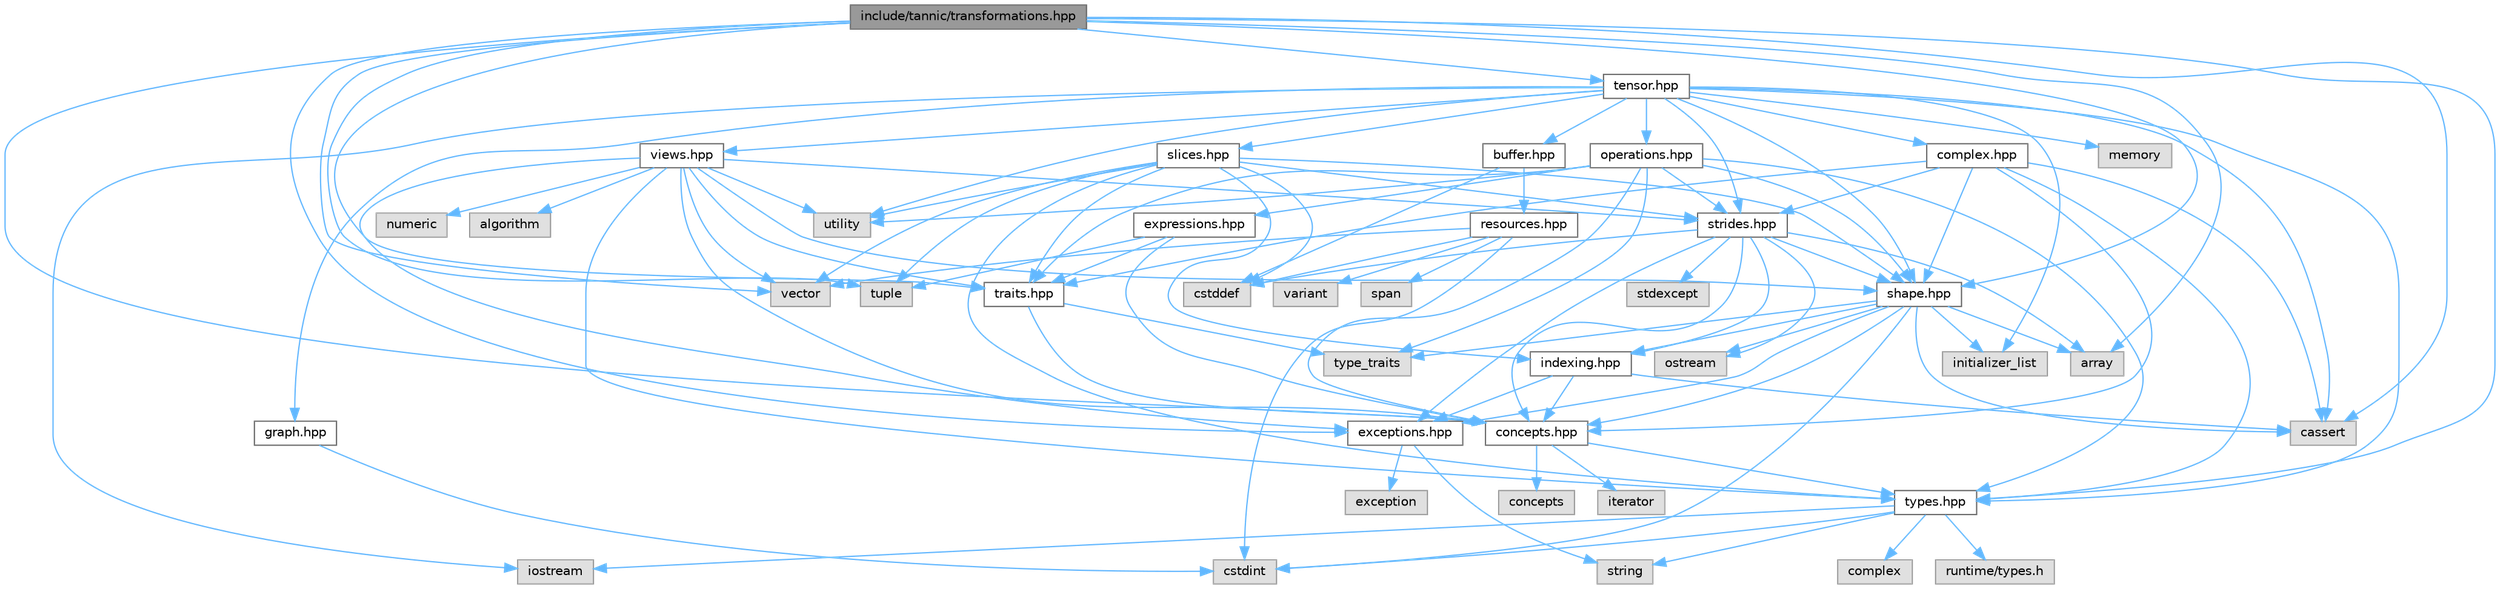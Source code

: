 digraph "include/tannic/transformations.hpp"
{
 // LATEX_PDF_SIZE
  bgcolor="transparent";
  edge [fontname=Helvetica,fontsize=10,labelfontname=Helvetica,labelfontsize=10];
  node [fontname=Helvetica,fontsize=10,shape=box,height=0.2,width=0.4];
  Node1 [id="Node000001",label="include/tannic/transformations.hpp",height=0.2,width=0.4,color="gray40", fillcolor="grey60", style="filled", fontcolor="black",tooltip="Defines tensor transformation operations."];
  Node1 -> Node2 [id="edge101_Node000001_Node000002",color="steelblue1",style="solid",tooltip=" "];
  Node2 [id="Node000002",label="tuple",height=0.2,width=0.4,color="grey60", fillcolor="#E0E0E0", style="filled",tooltip=" "];
  Node1 -> Node3 [id="edge102_Node000001_Node000003",color="steelblue1",style="solid",tooltip=" "];
  Node3 [id="Node000003",label="array",height=0.2,width=0.4,color="grey60", fillcolor="#E0E0E0", style="filled",tooltip=" "];
  Node1 -> Node4 [id="edge103_Node000001_Node000004",color="steelblue1",style="solid",tooltip=" "];
  Node4 [id="Node000004",label="vector",height=0.2,width=0.4,color="grey60", fillcolor="#E0E0E0", style="filled",tooltip=" "];
  Node1 -> Node5 [id="edge104_Node000001_Node000005",color="steelblue1",style="solid",tooltip=" "];
  Node5 [id="Node000005",label="cassert",height=0.2,width=0.4,color="grey60", fillcolor="#E0E0E0", style="filled",tooltip=" "];
  Node1 -> Node6 [id="edge105_Node000001_Node000006",color="steelblue1",style="solid",tooltip=" "];
  Node6 [id="Node000006",label="concepts.hpp",height=0.2,width=0.4,color="grey40", fillcolor="white", style="filled",URL="$d7/dd8/concepts_8hpp.html",tooltip="Defines core C++20 concepts used throughout the Tannic Tensor Library."];
  Node6 -> Node7 [id="edge106_Node000006_Node000007",color="steelblue1",style="solid",tooltip=" "];
  Node7 [id="Node000007",label="concepts",height=0.2,width=0.4,color="grey60", fillcolor="#E0E0E0", style="filled",tooltip=" "];
  Node6 -> Node8 [id="edge107_Node000006_Node000008",color="steelblue1",style="solid",tooltip=" "];
  Node8 [id="Node000008",label="iterator",height=0.2,width=0.4,color="grey60", fillcolor="#E0E0E0", style="filled",tooltip=" "];
  Node6 -> Node9 [id="edge108_Node000006_Node000009",color="steelblue1",style="solid",tooltip=" "];
  Node9 [id="Node000009",label="types.hpp",height=0.2,width=0.4,color="grey40", fillcolor="white", style="filled",URL="$dd/de3/types_8hpp.html",tooltip="Core type system for the Tannic Tensor Library."];
  Node9 -> Node10 [id="edge109_Node000009_Node000010",color="steelblue1",style="solid",tooltip=" "];
  Node10 [id="Node000010",label="iostream",height=0.2,width=0.4,color="grey60", fillcolor="#E0E0E0", style="filled",tooltip=" "];
  Node9 -> Node11 [id="edge110_Node000009_Node000011",color="steelblue1",style="solid",tooltip=" "];
  Node11 [id="Node000011",label="cstdint",height=0.2,width=0.4,color="grey60", fillcolor="#E0E0E0", style="filled",tooltip=" "];
  Node9 -> Node12 [id="edge111_Node000009_Node000012",color="steelblue1",style="solid",tooltip=" "];
  Node12 [id="Node000012",label="string",height=0.2,width=0.4,color="grey60", fillcolor="#E0E0E0", style="filled",tooltip=" "];
  Node9 -> Node13 [id="edge112_Node000009_Node000013",color="steelblue1",style="solid",tooltip=" "];
  Node13 [id="Node000013",label="complex",height=0.2,width=0.4,color="grey60", fillcolor="#E0E0E0", style="filled",tooltip=" "];
  Node9 -> Node14 [id="edge113_Node000009_Node000014",color="steelblue1",style="solid",tooltip=" "];
  Node14 [id="Node000014",label="runtime/types.h",height=0.2,width=0.4,color="grey60", fillcolor="#E0E0E0", style="filled",tooltip=" "];
  Node1 -> Node9 [id="edge114_Node000001_Node000009",color="steelblue1",style="solid",tooltip=" "];
  Node1 -> Node15 [id="edge115_Node000001_Node000015",color="steelblue1",style="solid",tooltip=" "];
  Node15 [id="Node000015",label="traits.hpp",height=0.2,width=0.4,color="grey40", fillcolor="white", style="filled",URL="$df/d73/traits_8hpp.html",tooltip=" "];
  Node15 -> Node16 [id="edge116_Node000015_Node000016",color="steelblue1",style="solid",tooltip=" "];
  Node16 [id="Node000016",label="type_traits",height=0.2,width=0.4,color="grey60", fillcolor="#E0E0E0", style="filled",tooltip=" "];
  Node15 -> Node6 [id="edge117_Node000015_Node000006",color="steelblue1",style="solid",tooltip=" "];
  Node1 -> Node17 [id="edge118_Node000001_Node000017",color="steelblue1",style="solid",tooltip=" "];
  Node17 [id="Node000017",label="shape.hpp",height=0.2,width=0.4,color="grey40", fillcolor="white", style="filled",URL="$d3/d30/shape_8hpp.html",tooltip="Defines the Shape class for representing tensor dimensions."];
  Node17 -> Node16 [id="edge119_Node000017_Node000016",color="steelblue1",style="solid",tooltip=" "];
  Node17 -> Node3 [id="edge120_Node000017_Node000003",color="steelblue1",style="solid",tooltip=" "];
  Node17 -> Node11 [id="edge121_Node000017_Node000011",color="steelblue1",style="solid",tooltip=" "];
  Node17 -> Node5 [id="edge122_Node000017_Node000005",color="steelblue1",style="solid",tooltip=" "];
  Node17 -> Node18 [id="edge123_Node000017_Node000018",color="steelblue1",style="solid",tooltip=" "];
  Node18 [id="Node000018",label="initializer_list",height=0.2,width=0.4,color="grey60", fillcolor="#E0E0E0", style="filled",tooltip=" "];
  Node17 -> Node19 [id="edge124_Node000017_Node000019",color="steelblue1",style="solid",tooltip=" "];
  Node19 [id="Node000019",label="ostream",height=0.2,width=0.4,color="grey60", fillcolor="#E0E0E0", style="filled",tooltip=" "];
  Node17 -> Node6 [id="edge125_Node000017_Node000006",color="steelblue1",style="solid",tooltip=" "];
  Node17 -> Node20 [id="edge126_Node000017_Node000020",color="steelblue1",style="solid",tooltip=" "];
  Node20 [id="Node000020",label="indexing.hpp",height=0.2,width=0.4,color="grey40", fillcolor="white", style="filled",URL="$d7/d1d/indexing_8hpp.html",tooltip="Utilities for index normalization and slicing ranges in the Tannic Tensor Library."];
  Node20 -> Node5 [id="edge127_Node000020_Node000005",color="steelblue1",style="solid",tooltip=" "];
  Node20 -> Node6 [id="edge128_Node000020_Node000006",color="steelblue1",style="solid",tooltip=" "];
  Node20 -> Node21 [id="edge129_Node000020_Node000021",color="steelblue1",style="solid",tooltip=" "];
  Node21 [id="Node000021",label="exceptions.hpp",height=0.2,width=0.4,color="grey40", fillcolor="white", style="filled",URL="$da/d49/exceptions_8hpp.html",tooltip="Defines the exceptions used in the library."];
  Node21 -> Node22 [id="edge130_Node000021_Node000022",color="steelblue1",style="solid",tooltip=" "];
  Node22 [id="Node000022",label="exception",height=0.2,width=0.4,color="grey60", fillcolor="#E0E0E0", style="filled",tooltip=" "];
  Node21 -> Node12 [id="edge131_Node000021_Node000012",color="steelblue1",style="solid",tooltip=" "];
  Node17 -> Node21 [id="edge132_Node000017_Node000021",color="steelblue1",style="solid",tooltip=" "];
  Node1 -> Node23 [id="edge133_Node000001_Node000023",color="steelblue1",style="solid",tooltip=" "];
  Node23 [id="Node000023",label="tensor.hpp",height=0.2,width=0.4,color="grey40", fillcolor="white", style="filled",URL="$d3/d8b/tensor_8hpp.html",tooltip="Core multidimensional tensor class for the Tannic Tensor Library."];
  Node23 -> Node10 [id="edge134_Node000023_Node000010",color="steelblue1",style="solid",tooltip=" "];
  Node23 -> Node24 [id="edge135_Node000023_Node000024",color="steelblue1",style="solid",tooltip=" "];
  Node24 [id="Node000024",label="memory",height=0.2,width=0.4,color="grey60", fillcolor="#E0E0E0", style="filled",tooltip=" "];
  Node23 -> Node5 [id="edge136_Node000023_Node000005",color="steelblue1",style="solid",tooltip=" "];
  Node23 -> Node25 [id="edge137_Node000023_Node000025",color="steelblue1",style="solid",tooltip=" "];
  Node25 [id="Node000025",label="utility",height=0.2,width=0.4,color="grey60", fillcolor="#E0E0E0", style="filled",tooltip=" "];
  Node23 -> Node18 [id="edge138_Node000023_Node000018",color="steelblue1",style="solid",tooltip=" "];
  Node23 -> Node9 [id="edge139_Node000023_Node000009",color="steelblue1",style="solid",tooltip=" "];
  Node23 -> Node17 [id="edge140_Node000023_Node000017",color="steelblue1",style="solid",tooltip=" "];
  Node23 -> Node26 [id="edge141_Node000023_Node000026",color="steelblue1",style="solid",tooltip=" "];
  Node26 [id="Node000026",label="strides.hpp",height=0.2,width=0.4,color="grey40", fillcolor="white", style="filled",URL="$d7/d08/strides_8hpp.html",tooltip="Memory layout specification for tensor dimensions in the Tannic Tensor Library."];
  Node26 -> Node3 [id="edge142_Node000026_Node000003",color="steelblue1",style="solid",tooltip=" "];
  Node26 -> Node27 [id="edge143_Node000026_Node000027",color="steelblue1",style="solid",tooltip=" "];
  Node27 [id="Node000027",label="cstddef",height=0.2,width=0.4,color="grey60", fillcolor="#E0E0E0", style="filled",tooltip=" "];
  Node26 -> Node28 [id="edge144_Node000026_Node000028",color="steelblue1",style="solid",tooltip=" "];
  Node28 [id="Node000028",label="stdexcept",height=0.2,width=0.4,color="grey60", fillcolor="#E0E0E0", style="filled",tooltip=" "];
  Node26 -> Node19 [id="edge145_Node000026_Node000019",color="steelblue1",style="solid",tooltip=" "];
  Node26 -> Node6 [id="edge146_Node000026_Node000006",color="steelblue1",style="solid",tooltip=" "];
  Node26 -> Node17 [id="edge147_Node000026_Node000017",color="steelblue1",style="solid",tooltip=" "];
  Node26 -> Node20 [id="edge148_Node000026_Node000020",color="steelblue1",style="solid",tooltip=" "];
  Node26 -> Node21 [id="edge149_Node000026_Node000021",color="steelblue1",style="solid",tooltip=" "];
  Node23 -> Node29 [id="edge150_Node000023_Node000029",color="steelblue1",style="solid",tooltip=" "];
  Node29 [id="Node000029",label="buffer.hpp",height=0.2,width=0.4,color="grey40", fillcolor="white", style="filled",URL="$da/d1d/buffer_8hpp.html",tooltip="Memory buffer management for tensor storage."];
  Node29 -> Node27 [id="edge151_Node000029_Node000027",color="steelblue1",style="solid",tooltip=" "];
  Node29 -> Node30 [id="edge152_Node000029_Node000030",color="steelblue1",style="solid",tooltip=" "];
  Node30 [id="Node000030",label="resources.hpp",height=0.2,width=0.4,color="grey40", fillcolor="white", style="filled",URL="$d1/dee/resources_8hpp.html",tooltip="Memory resource management for heterogeneous computing."];
  Node30 -> Node11 [id="edge153_Node000030_Node000011",color="steelblue1",style="solid",tooltip=" "];
  Node30 -> Node27 [id="edge154_Node000030_Node000027",color="steelblue1",style="solid",tooltip=" "];
  Node30 -> Node31 [id="edge155_Node000030_Node000031",color="steelblue1",style="solid",tooltip=" "];
  Node31 [id="Node000031",label="span",height=0.2,width=0.4,color="grey60", fillcolor="#E0E0E0", style="filled",tooltip=" "];
  Node30 -> Node4 [id="edge156_Node000030_Node000004",color="steelblue1",style="solid",tooltip=" "];
  Node30 -> Node32 [id="edge157_Node000030_Node000032",color="steelblue1",style="solid",tooltip=" "];
  Node32 [id="Node000032",label="variant",height=0.2,width=0.4,color="grey60", fillcolor="#E0E0E0", style="filled",tooltip=" "];
  Node23 -> Node33 [id="edge158_Node000023_Node000033",color="steelblue1",style="solid",tooltip=" "];
  Node33 [id="Node000033",label="slices.hpp",height=0.2,width=0.4,color="grey40", fillcolor="white", style="filled",URL="$d4/d71/slices_8hpp.html",tooltip="Implements tensor slicing for expression templates in the Tannic Tensor Library."];
  Node33 -> Node2 [id="edge159_Node000033_Node000002",color="steelblue1",style="solid",tooltip=" "];
  Node33 -> Node25 [id="edge160_Node000033_Node000025",color="steelblue1",style="solid",tooltip=" "];
  Node33 -> Node27 [id="edge161_Node000033_Node000027",color="steelblue1",style="solid",tooltip=" "];
  Node33 -> Node4 [id="edge162_Node000033_Node000004",color="steelblue1",style="solid",tooltip=" "];
  Node33 -> Node9 [id="edge163_Node000033_Node000009",color="steelblue1",style="solid",tooltip=" "];
  Node33 -> Node15 [id="edge164_Node000033_Node000015",color="steelblue1",style="solid",tooltip=" "];
  Node33 -> Node17 [id="edge165_Node000033_Node000017",color="steelblue1",style="solid",tooltip=" "];
  Node33 -> Node26 [id="edge166_Node000033_Node000026",color="steelblue1",style="solid",tooltip=" "];
  Node33 -> Node20 [id="edge167_Node000033_Node000020",color="steelblue1",style="solid",tooltip=" "];
  Node23 -> Node34 [id="edge168_Node000023_Node000034",color="steelblue1",style="solid",tooltip=" "];
  Node34 [id="Node000034",label="views.hpp",height=0.2,width=0.4,color="grey40", fillcolor="white", style="filled",URL="$de/d49/views_8hpp.html",tooltip="Implements views for tensors in the Tannic Tensor Library."];
  Node34 -> Node25 [id="edge169_Node000034_Node000025",color="steelblue1",style="solid",tooltip=" "];
  Node34 -> Node35 [id="edge170_Node000034_Node000035",color="steelblue1",style="solid",tooltip=" "];
  Node35 [id="Node000035",label="algorithm",height=0.2,width=0.4,color="grey60", fillcolor="#E0E0E0", style="filled",tooltip=" "];
  Node34 -> Node36 [id="edge171_Node000034_Node000036",color="steelblue1",style="solid",tooltip=" "];
  Node36 [id="Node000036",label="numeric",height=0.2,width=0.4,color="grey60", fillcolor="#E0E0E0", style="filled",tooltip=" "];
  Node34 -> Node4 [id="edge172_Node000034_Node000004",color="steelblue1",style="solid",tooltip=" "];
  Node34 -> Node9 [id="edge173_Node000034_Node000009",color="steelblue1",style="solid",tooltip=" "];
  Node34 -> Node15 [id="edge174_Node000034_Node000015",color="steelblue1",style="solid",tooltip=" "];
  Node34 -> Node17 [id="edge175_Node000034_Node000017",color="steelblue1",style="solid",tooltip=" "];
  Node34 -> Node26 [id="edge176_Node000034_Node000026",color="steelblue1",style="solid",tooltip=" "];
  Node34 -> Node6 [id="edge177_Node000034_Node000006",color="steelblue1",style="solid",tooltip=" "];
  Node34 -> Node21 [id="edge178_Node000034_Node000021",color="steelblue1",style="solid",tooltip=" "];
  Node23 -> Node37 [id="edge179_Node000023_Node000037",color="steelblue1",style="solid",tooltip=" "];
  Node37 [id="Node000037",label="operations.hpp",height=0.2,width=0.4,color="grey40", fillcolor="white", style="filled",URL="$d6/d00/operations_8hpp.html",tooltip="Defines expression templates tensor aritmetic operations."];
  Node37 -> Node25 [id="edge180_Node000037_Node000025",color="steelblue1",style="solid",tooltip=" "];
  Node37 -> Node16 [id="edge181_Node000037_Node000016",color="steelblue1",style="solid",tooltip=" "];
  Node37 -> Node6 [id="edge182_Node000037_Node000006",color="steelblue1",style="solid",tooltip=" "];
  Node37 -> Node38 [id="edge183_Node000037_Node000038",color="steelblue1",style="solid",tooltip=" "];
  Node38 [id="Node000038",label="expressions.hpp",height=0.2,width=0.4,color="grey40", fillcolor="white", style="filled",URL="$d5/d8b/expressions_8hpp.html",tooltip=" "];
  Node38 -> Node2 [id="edge184_Node000038_Node000002",color="steelblue1",style="solid",tooltip=" "];
  Node38 -> Node15 [id="edge185_Node000038_Node000015",color="steelblue1",style="solid",tooltip=" "];
  Node38 -> Node6 [id="edge186_Node000038_Node000006",color="steelblue1",style="solid",tooltip=" "];
  Node37 -> Node9 [id="edge187_Node000037_Node000009",color="steelblue1",style="solid",tooltip=" "];
  Node37 -> Node17 [id="edge188_Node000037_Node000017",color="steelblue1",style="solid",tooltip=" "];
  Node37 -> Node26 [id="edge189_Node000037_Node000026",color="steelblue1",style="solid",tooltip=" "];
  Node37 -> Node15 [id="edge190_Node000037_Node000015",color="steelblue1",style="solid",tooltip=" "];
  Node23 -> Node39 [id="edge191_Node000023_Node000039",color="steelblue1",style="solid",tooltip=" "];
  Node39 [id="Node000039",label="complex.hpp",height=0.2,width=0.4,color="grey40", fillcolor="white", style="filled",URL="$db/dd8/complex_8hpp.html",tooltip="Complex number operations for the Tannic Tensor Library."];
  Node39 -> Node6 [id="edge192_Node000039_Node000006",color="steelblue1",style="solid",tooltip=" "];
  Node39 -> Node9 [id="edge193_Node000039_Node000009",color="steelblue1",style="solid",tooltip=" "];
  Node39 -> Node17 [id="edge194_Node000039_Node000017",color="steelblue1",style="solid",tooltip=" "];
  Node39 -> Node26 [id="edge195_Node000039_Node000026",color="steelblue1",style="solid",tooltip=" "];
  Node39 -> Node15 [id="edge196_Node000039_Node000015",color="steelblue1",style="solid",tooltip=" "];
  Node39 -> Node5 [id="edge197_Node000039_Node000005",color="steelblue1",style="solid",tooltip=" "];
  Node23 -> Node40 [id="edge198_Node000023_Node000040",color="steelblue1",style="solid",tooltip=" "];
  Node40 [id="Node000040",label="graph.hpp",height=0.2,width=0.4,color="grey40", fillcolor="white", style="filled",URL="$d9/de9/graph_8hpp.html",tooltip=" "];
  Node40 -> Node11 [id="edge199_Node000040_Node000011",color="steelblue1",style="solid",tooltip=" "];
  Node1 -> Node21 [id="edge200_Node000001_Node000021",color="steelblue1",style="solid",tooltip=" "];
}
